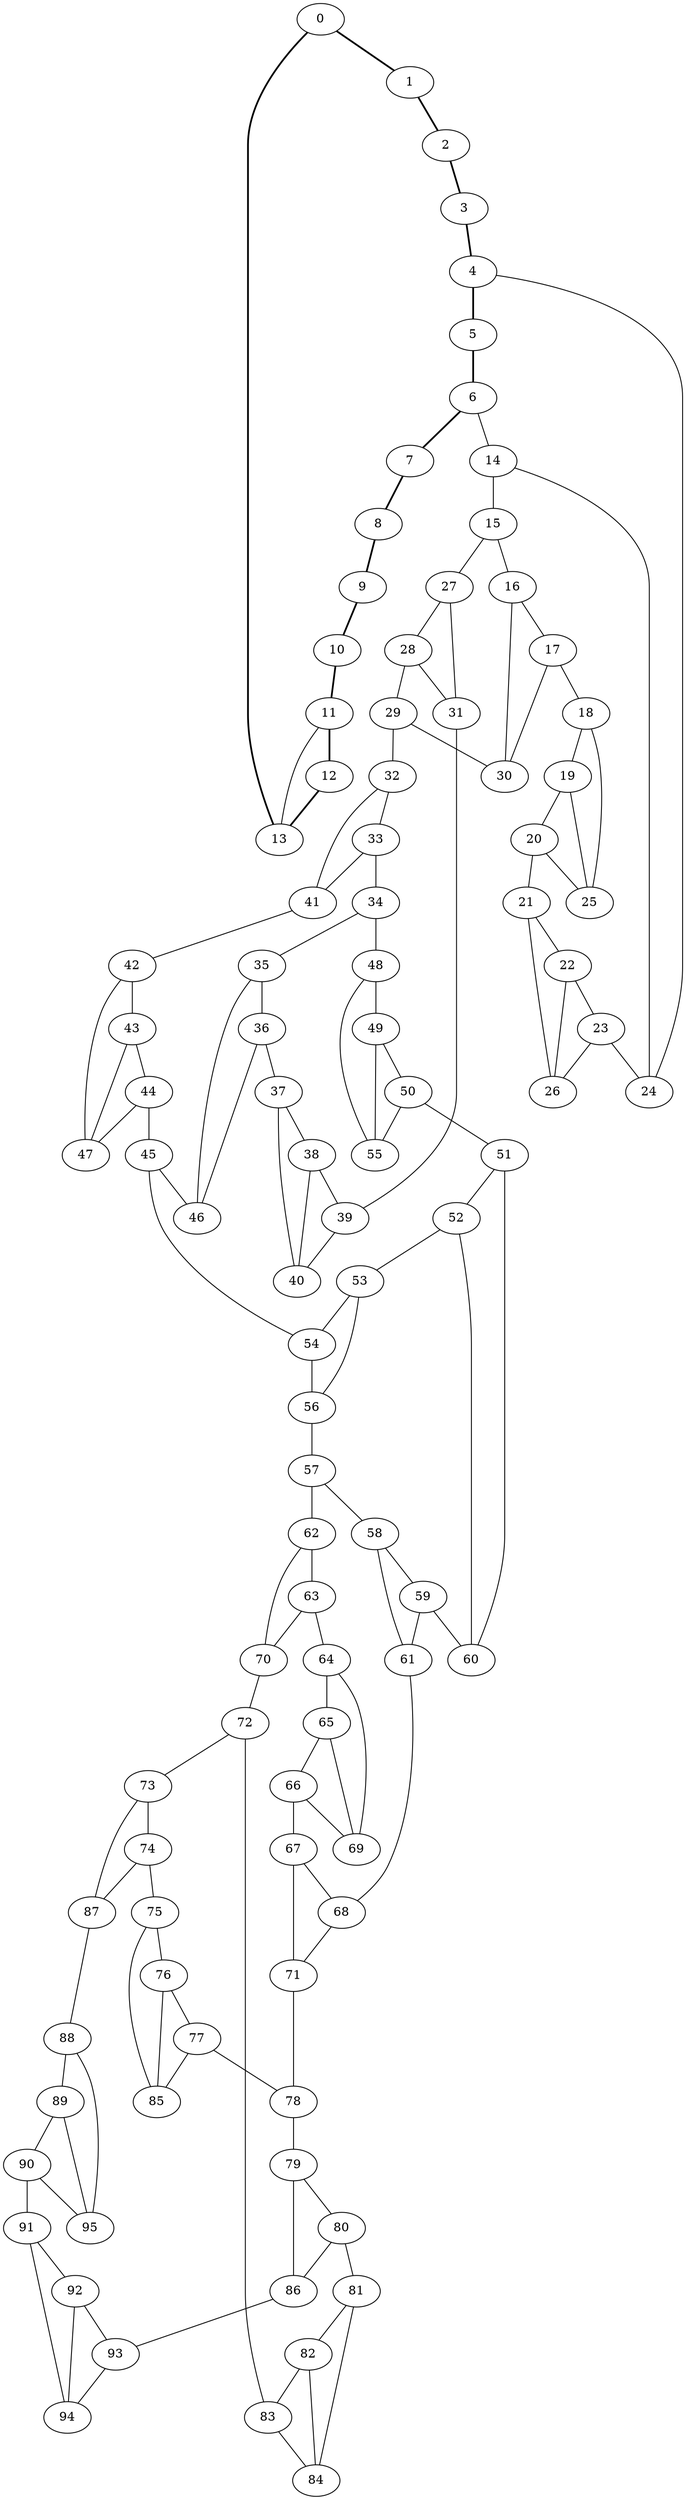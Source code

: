 //Inside of this graph isn't 3-connected
graph G {
0 [ pos = " 16.50,0.00!" ];
0 -- 1[style=bold];
0 -- 13[style=bold];
1 [ pos = " 14.87,7.16!" ];
1 -- 2[style=bold];
2 [ pos = " 10.29,12.90!" ];
2 -- 3[style=bold];
3 [ pos = " 3.67,16.09!" ];
3 -- 4[style=bold];
4 [ pos = " -3.67,16.09!" ];
4 -- 5[style=bold];
4 -- 24;
5 [ pos = " -10.29,12.90!" ];
5 -- 6[style=bold];
6 [ pos = " -14.87,7.16!" ];
6 -- 7[style=bold];
6 -- 14;
7 [ pos = " -16.50,0.00!" ];
7 -- 8[style=bold];
8 [ pos = " -14.87,-7.16!" ];
8 -- 9[style=bold];
9 [ pos = " -10.29,-12.90!" ];
9 -- 10[style=bold];
10 [ pos = " -3.67,-16.09!" ];
10 -- 11[style=bold];
11 [ pos = " 3.67,-16.09!" ];
11 -- 12[style=bold];
11 -- 13;
12 [ pos = " 10.29,-12.90!" ];
12 -- 13[style=bold];
13 [ pos = " 14.87,-7.16!" ];
14 -- 15;
14 -- 24;
15 -- 16;
15 -- 27;
16 -- 17;
16 -- 30;
17 -- 18;
17 -- 30;
18 -- 19;
18 -- 25;
19 -- 20;
19 -- 25;
20 -- 21;
20 -- 25;
21 -- 22;
21 -- 26;
22 -- 23;
22 -- 26;
23 -- 24;
23 -- 26;
27 -- 28;
27 -- 31;
28 -- 29;
28 -- 31;
29 -- 30;
29 -- 32;
31 -- 39;
32 -- 33;
32 -- 41;
33 -- 34;
33 -- 41;
34 -- 35;
34 -- 48;
35 -- 36;
35 -- 46;
36 -- 37;
36 -- 46;
37 -- 38;
37 -- 40;
38 -- 39;
38 -- 40;
39 -- 40;
41 -- 42;
42 -- 43;
42 -- 47;
43 -- 44;
43 -- 47;
44 -- 45;
44 -- 47;
45 -- 46;
45 -- 54;
48 -- 49;
48 -- 55;
49 -- 50;
49 -- 55;
50 -- 51;
50 -- 55;
51 -- 52;
51 -- 60;
52 -- 53;
52 -- 60;
53 -- 54;
53 -- 56;
54 -- 56;
56 -- 57;
57 -- 58;
57 -- 62;
58 -- 59;
58 -- 61;
59 -- 60;
59 -- 61;
61 -- 68;
62 -- 63;
62 -- 70;
63 -- 64;
63 -- 70;
64 -- 65;
64 -- 69;
65 -- 66;
65 -- 69;
66 -- 67;
66 -- 69;
67 -- 68;
67 -- 71;
68 -- 71;
70 -- 72;
71 -- 78;
72 -- 73;
72 -- 83;
73 -- 74;
73 -- 87;
74 -- 75;
74 -- 87;
75 -- 76;
75 -- 85;
76 -- 77;
76 -- 85;
77 -- 78;
77 -- 85;
78 -- 79;
79 -- 80;
79 -- 86;
80 -- 81;
80 -- 86;
81 -- 82;
81 -- 84;
82 -- 83;
82 -- 84;
83 -- 84;
86 -- 93;
87 -- 88;
88 -- 89;
88 -- 95;
89 -- 90;
89 -- 95;
90 -- 91;
90 -- 95;
91 -- 92;
91 -- 94;
92 -- 93;
92 -- 94;
93 -- 94;
}
